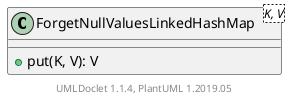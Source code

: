 @startuml

    class ForgetNullValuesLinkedHashMap<K, V> [[ForgetNullValuesLinkedHashMap.html]] {
        +put(K, V): V
    }


    center footer UMLDoclet 1.1.4, PlantUML 1.2019.05
@enduml
